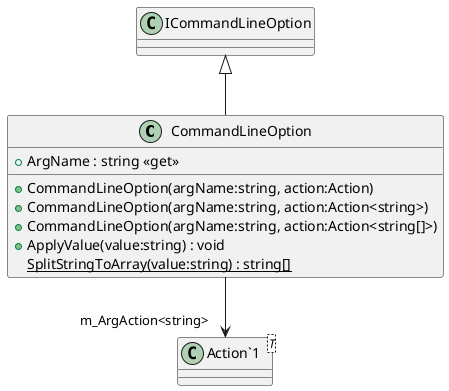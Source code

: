 @startuml
class CommandLineOption {
    + CommandLineOption(argName:string, action:Action)
    + CommandLineOption(argName:string, action:Action<string>)
    + CommandLineOption(argName:string, action:Action<string[]>)
    + ArgName : string <<get>>
    + ApplyValue(value:string) : void
    {static} SplitStringToArray(value:string) : string[]
}
class "Action`1"<T> {
}
ICommandLineOption <|-- CommandLineOption
CommandLineOption --> "m_ArgAction<string>" "Action`1"
@enduml
